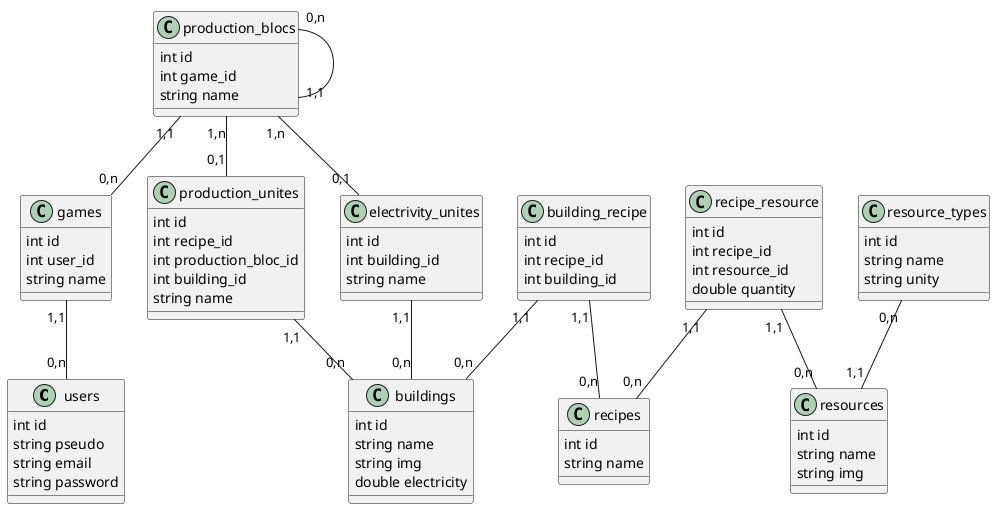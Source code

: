 @startuml BDD

class users{
	int id
	string pseudo
	string email
	string password
}

class games{
	int id
	int user_id
	string name
}

games "1,1" -- "0,n" users

class buildings{
	int id
	string name
	string img
	double electricity
}

class resource_types{
	int id
	string name
	string unity
}

class resources{
	int id
	string name
	string img
}

resource_types "0,n" -- "1,1" resources

class recipes{
	int id
	string name
}

class recipe_resource{
	int id
	int recipe_id
	int resource_id
	double quantity
}

class building_recipe{
	int id
	int recipe_id
	int building_id
}

recipe_resource "1,1" -- "0,n" resources
recipe_resource "1,1" -- "0,n" recipes

building_recipe "1,1" -- "0,n" buildings
building_recipe "1,1" -- "0,n" recipes


class production_blocs{
	int id
	int game_id
	string name
}

production_blocs "1,1" -- "0,n" games
production_blocs "0,n" -- "1,1" production_blocs

class production_unites{
	int id
	int recipe_id
	int production_bloc_id
	int building_id
	string name
}

production_blocs "1,n" -- "0,1" production_unites
production_unites "1,1" -- "0,n" buildings

class electrivity_unites{
	int id
	int building_id
	string name
}

production_blocs "1,n" -- "0,1" electrivity_unites
electrivity_unites "1,1" -- "0,n" buildings

@enduml